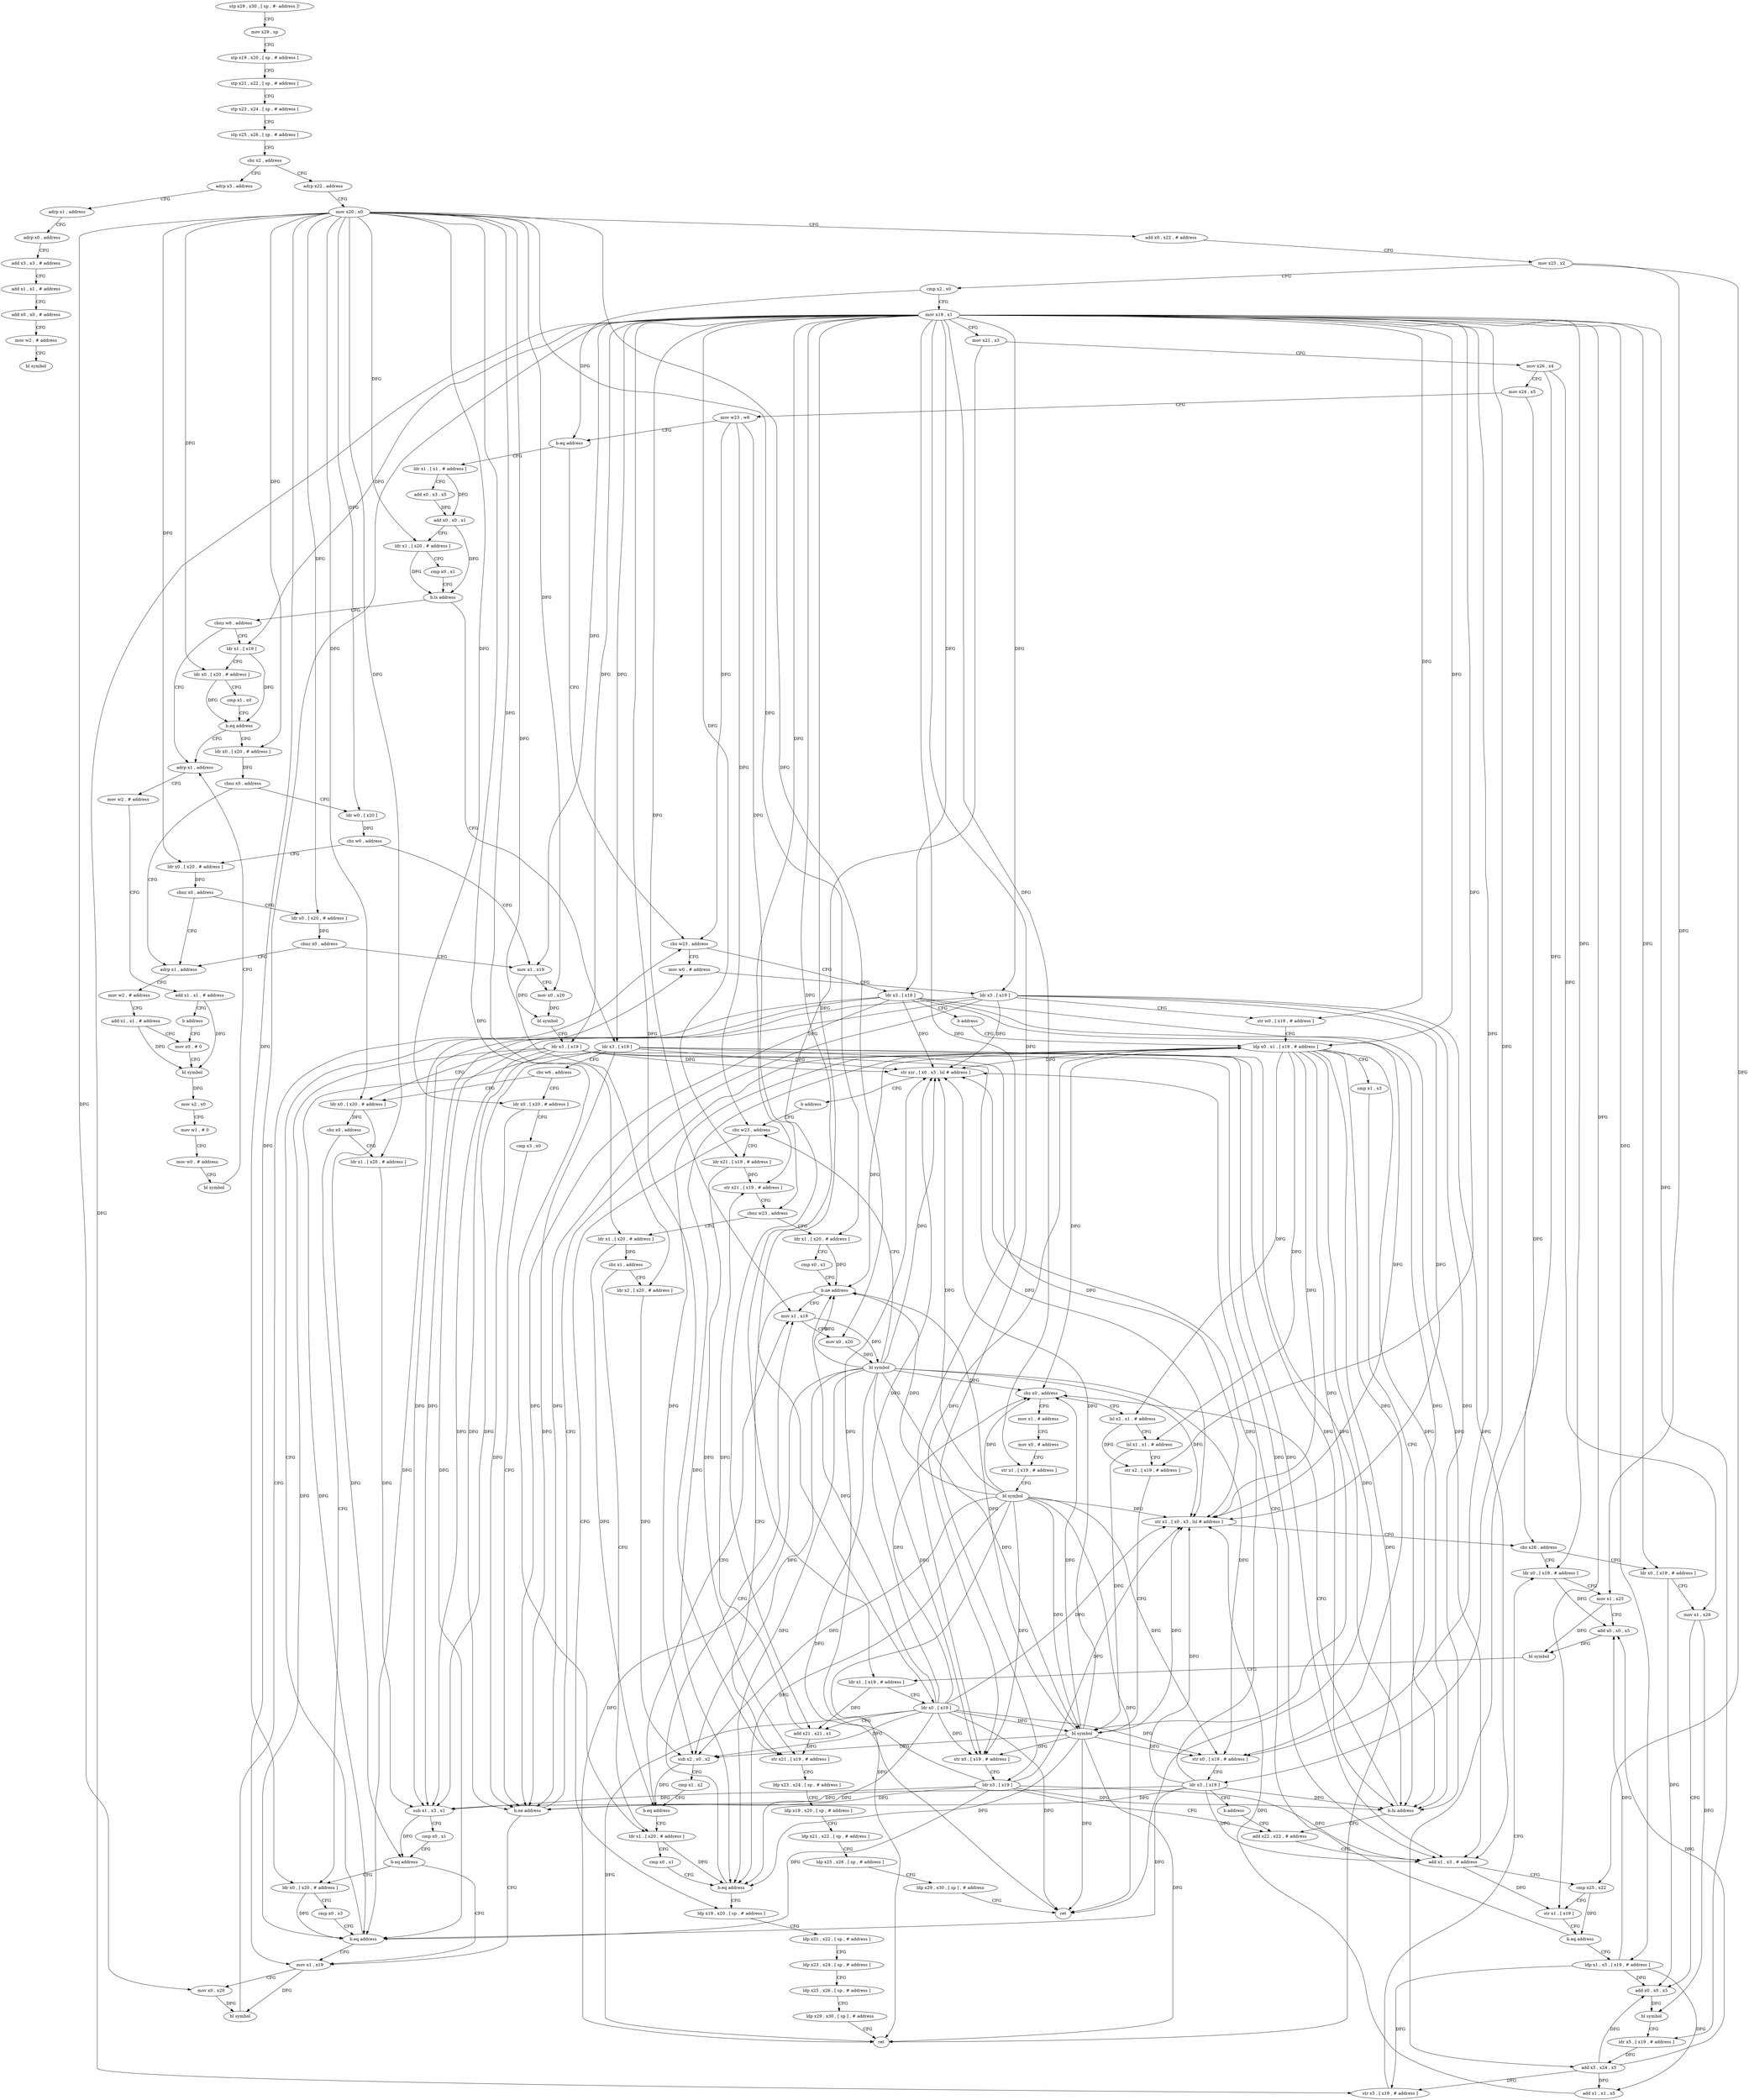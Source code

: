 digraph "func" {
"4260632" [label = "stp x29 , x30 , [ sp , #- address ]!" ]
"4260636" [label = "mov x29 , sp" ]
"4260640" [label = "stp x19 , x20 , [ sp , # address ]" ]
"4260644" [label = "stp x21 , x22 , [ sp , # address ]" ]
"4260648" [label = "stp x23 , x24 , [ sp , # address ]" ]
"4260652" [label = "stp x25 , x26 , [ sp , # address ]" ]
"4260656" [label = "cbz x2 , address" ]
"4261196" [label = "adrp x3 , address" ]
"4260660" [label = "adrp x22 , address" ]
"4261200" [label = "adrp x1 , address" ]
"4261204" [label = "adrp x0 , address" ]
"4261208" [label = "add x3 , x3 , # address" ]
"4261212" [label = "add x1 , x1 , # address" ]
"4261216" [label = "add x0 , x0 , # address" ]
"4261220" [label = "mov w2 , # address" ]
"4261224" [label = "bl symbol" ]
"4260664" [label = "mov x20 , x0" ]
"4260668" [label = "add x0 , x22 , # address" ]
"4260672" [label = "mov x25 , x2" ]
"4260676" [label = "cmp x2 , x0" ]
"4260680" [label = "mov x19 , x1" ]
"4260684" [label = "mov x21 , x3" ]
"4260688" [label = "mov x26 , x4" ]
"4260692" [label = "mov x24 , x5" ]
"4260696" [label = "mov w23 , w6" ]
"4260700" [label = "b.eq address" ]
"4261080" [label = "cbz w23 , address" ]
"4260704" [label = "ldr x1 , [ x1 , # address ]" ]
"4260832" [label = "mov w0 , # address" ]
"4261084" [label = "ldr x3 , [ x19 ]" ]
"4260708" [label = "add x0 , x3 , x5" ]
"4260712" [label = "add x0 , x0 , x1" ]
"4260716" [label = "ldr x1 , [ x20 , # address ]" ]
"4260720" [label = "cmp x0 , x1" ]
"4260724" [label = "b.ls address" ]
"4261048" [label = "ldr x3 , [ x19 ]" ]
"4260728" [label = "cbnz w6 , address" ]
"4260836" [label = "ldr x3 , [ x19 ]" ]
"4260840" [label = "str w0 , [ x19 , # address ]" ]
"4260844" [label = "ldp x0 , x1 , [ x19 , # address ]" ]
"4261088" [label = "b address" ]
"4261052" [label = "cbz w6 , address" ]
"4260796" [label = "ldr x0 , [ x20 , # address ]" ]
"4261056" [label = "ldr x0 , [ x20 , # address ]" ]
"4261264" [label = "adrp x1 , address" ]
"4260732" [label = "ldr x1 , [ x19 ]" ]
"4260884" [label = "add x22 , x22 , # address" ]
"4260888" [label = "add x1 , x3 , # address" ]
"4260892" [label = "cmp x25 , x22" ]
"4260896" [label = "str x1 , [ x19 ]" ]
"4260900" [label = "b.eq address" ]
"4261160" [label = "str xzr , [ x0 , x3 , lsl # address ]" ]
"4260904" [label = "ldp x1 , x5 , [ x19 , # address ]" ]
"4260856" [label = "cbz x0 , address" ]
"4261168" [label = "mov x1 , # address" ]
"4260860" [label = "lsl x2 , x1 , # address" ]
"4260848" [label = "cmp x1 , x3" ]
"4260852" [label = "b.hi address" ]
"4260800" [label = "cbz x0 , address" ]
"4260820" [label = "ldr x0 , [ x20 , # address ]" ]
"4260804" [label = "ldr x1 , [ x20 , # address ]" ]
"4261060" [label = "cmp x3 , x0" ]
"4261064" [label = "b.ne address" ]
"4261068" [label = "mov x1 , x19" ]
"4261268" [label = "mov w2 , # address" ]
"4261272" [label = "add x1 , x1 , # address" ]
"4261276" [label = "b address" ]
"4261240" [label = "mov x0 , # 0" ]
"4260736" [label = "ldr x0 , [ x20 , # address ]" ]
"4260740" [label = "cmp x1 , x0" ]
"4260744" [label = "b.eq address" ]
"4260748" [label = "ldr x0 , [ x20 , # address ]" ]
"4261164" [label = "b address" ]
"4261120" [label = "cbz w23 , address" ]
"4260908" [label = "add x1 , x1 , x5" ]
"4260912" [label = "str x1 , [ x0 , x3 , lsl # address ]" ]
"4260916" [label = "cbz x26 , address" ]
"4260948" [label = "ldr x0 , [ x19 , # address ]" ]
"4260920" [label = "ldr x0 , [ x19 , # address ]" ]
"4261172" [label = "mov x0 , # address" ]
"4261176" [label = "str x1 , [ x19 , # address ]" ]
"4261180" [label = "bl symbol" ]
"4261184" [label = "str x0 , [ x19 , # address ]" ]
"4261188" [label = "ldr x3 , [ x19 ]" ]
"4261192" [label = "b address" ]
"4260864" [label = "lsl x1 , x1 , # address" ]
"4260868" [label = "str x2 , [ x19 , # address ]" ]
"4260872" [label = "bl symbol" ]
"4260876" [label = "str x0 , [ x19 , # address ]" ]
"4260880" [label = "ldr x3 , [ x19 ]" ]
"4260824" [label = "cmp x0 , x3" ]
"4260828" [label = "b.eq address" ]
"4260808" [label = "sub x1 , x3 , x1" ]
"4260812" [label = "cmp x0 , x1" ]
"4260816" [label = "b.eq address" ]
"4261072" [label = "mov x0 , x20" ]
"4261076" [label = "bl symbol" ]
"4261244" [label = "bl symbol" ]
"4261248" [label = "mov x2 , x0" ]
"4261252" [label = "mov w1 , # 0" ]
"4261256" [label = "mov w0 , # address" ]
"4261260" [label = "bl symbol" ]
"4260752" [label = "cbnz x0 , address" ]
"4261228" [label = "adrp x1 , address" ]
"4260756" [label = "ldr w0 , [ x20 ]" ]
"4261020" [label = "ldp x19 , x20 , [ sp , # address ]" ]
"4261124" [label = "ldr x21 , [ x19 , # address ]" ]
"4260952" [label = "mov x1 , x25" ]
"4260956" [label = "add x0 , x0 , x5" ]
"4260960" [label = "bl symbol" ]
"4260964" [label = "ldr x1 , [ x19 , # address ]" ]
"4260968" [label = "ldr x0 , [ x19 ]" ]
"4260972" [label = "add x21 , x21 , x1" ]
"4260976" [label = "str x21 , [ x19 , # address ]" ]
"4260980" [label = "cbnz w23 , address" ]
"4261096" [label = "ldr x1 , [ x20 , # address ]" ]
"4260984" [label = "ldr x1 , [ x20 , # address ]" ]
"4260924" [label = "mov x1 , x26" ]
"4260928" [label = "add x0 , x0 , x5" ]
"4260932" [label = "bl symbol" ]
"4260936" [label = "ldr x5 , [ x19 , # address ]" ]
"4260940" [label = "add x5 , x24 , x5" ]
"4260944" [label = "str x5 , [ x19 , # address ]" ]
"4261232" [label = "mov w2 , # address" ]
"4261236" [label = "add x1 , x1 , # address" ]
"4260760" [label = "cbz w0 , address" ]
"4260780" [label = "mov x1 , x19" ]
"4260764" [label = "ldr x0 , [ x20 , # address ]" ]
"4261024" [label = "ldp x21 , x22 , [ sp , # address ]" ]
"4261028" [label = "ldp x23 , x24 , [ sp , # address ]" ]
"4261032" [label = "ldp x25 , x26 , [ sp , # address ]" ]
"4261036" [label = "ldp x29 , x30 , [ sp ] , # address" ]
"4261040" [label = "ret" ]
"4261128" [label = "str x21 , [ x19 , # address ]" ]
"4261100" [label = "cmp x0 , x1" ]
"4261104" [label = "b.ne address" ]
"4261108" [label = "mov x1 , x19" ]
"4260988" [label = "cbz x1 , address" ]
"4261008" [label = "ldr x1 , [ x20 , # address ]" ]
"4260992" [label = "ldr x2 , [ x20 , # address ]" ]
"4260784" [label = "mov x0 , x20" ]
"4260788" [label = "bl symbol" ]
"4260792" [label = "ldr x3 , [ x19 ]" ]
"4260768" [label = "cbnz x0 , address" ]
"4260772" [label = "ldr x0 , [ x20 , # address ]" ]
"4261132" [label = "ldp x23 , x24 , [ sp , # address ]" ]
"4261136" [label = "ldp x19 , x20 , [ sp , # address ]" ]
"4261140" [label = "ldp x21 , x22 , [ sp , # address ]" ]
"4261144" [label = "ldp x25 , x26 , [ sp , # address ]" ]
"4261148" [label = "ldp x29 , x30 , [ sp ] , # address" ]
"4261152" [label = "ret" ]
"4261112" [label = "mov x0 , x20" ]
"4261116" [label = "bl symbol" ]
"4261012" [label = "cmp x0 , x1" ]
"4261016" [label = "b.eq address" ]
"4260996" [label = "sub x2 , x0 , x2" ]
"4261000" [label = "cmp x1 , x2" ]
"4261004" [label = "b.eq address" ]
"4260776" [label = "cbnz x0 , address" ]
"4260632" -> "4260636" [ label = "CFG" ]
"4260636" -> "4260640" [ label = "CFG" ]
"4260640" -> "4260644" [ label = "CFG" ]
"4260644" -> "4260648" [ label = "CFG" ]
"4260648" -> "4260652" [ label = "CFG" ]
"4260652" -> "4260656" [ label = "CFG" ]
"4260656" -> "4261196" [ label = "CFG" ]
"4260656" -> "4260660" [ label = "CFG" ]
"4261196" -> "4261200" [ label = "CFG" ]
"4260660" -> "4260664" [ label = "CFG" ]
"4261200" -> "4261204" [ label = "CFG" ]
"4261204" -> "4261208" [ label = "CFG" ]
"4261208" -> "4261212" [ label = "CFG" ]
"4261212" -> "4261216" [ label = "CFG" ]
"4261216" -> "4261220" [ label = "CFG" ]
"4261220" -> "4261224" [ label = "CFG" ]
"4260664" -> "4260668" [ label = "CFG" ]
"4260664" -> "4260716" [ label = "DFG" ]
"4260664" -> "4260796" [ label = "DFG" ]
"4260664" -> "4261056" [ label = "DFG" ]
"4260664" -> "4260736" [ label = "DFG" ]
"4260664" -> "4260820" [ label = "DFG" ]
"4260664" -> "4260804" [ label = "DFG" ]
"4260664" -> "4261072" [ label = "DFG" ]
"4260664" -> "4260748" [ label = "DFG" ]
"4260664" -> "4260756" [ label = "DFG" ]
"4260664" -> "4260784" [ label = "DFG" ]
"4260664" -> "4260764" [ label = "DFG" ]
"4260664" -> "4261096" [ label = "DFG" ]
"4260664" -> "4260984" [ label = "DFG" ]
"4260664" -> "4260772" [ label = "DFG" ]
"4260664" -> "4261112" [ label = "DFG" ]
"4260664" -> "4261008" [ label = "DFG" ]
"4260664" -> "4260992" [ label = "DFG" ]
"4260668" -> "4260672" [ label = "CFG" ]
"4260672" -> "4260676" [ label = "CFG" ]
"4260672" -> "4260892" [ label = "DFG" ]
"4260672" -> "4260952" [ label = "DFG" ]
"4260676" -> "4260680" [ label = "CFG" ]
"4260676" -> "4260700" [ label = "DFG" ]
"4260680" -> "4260684" [ label = "CFG" ]
"4260680" -> "4260836" [ label = "DFG" ]
"4260680" -> "4260840" [ label = "DFG" ]
"4260680" -> "4261084" [ label = "DFG" ]
"4260680" -> "4261048" [ label = "DFG" ]
"4260680" -> "4260844" [ label = "DFG" ]
"4260680" -> "4260732" [ label = "DFG" ]
"4260680" -> "4260896" [ label = "DFG" ]
"4260680" -> "4261068" [ label = "DFG" ]
"4260680" -> "4260904" [ label = "DFG" ]
"4260680" -> "4261176" [ label = "DFG" ]
"4260680" -> "4261184" [ label = "DFG" ]
"4260680" -> "4261188" [ label = "DFG" ]
"4260680" -> "4260868" [ label = "DFG" ]
"4260680" -> "4260876" [ label = "DFG" ]
"4260680" -> "4260880" [ label = "DFG" ]
"4260680" -> "4260948" [ label = "DFG" ]
"4260680" -> "4260964" [ label = "DFG" ]
"4260680" -> "4260968" [ label = "DFG" ]
"4260680" -> "4260976" [ label = "DFG" ]
"4260680" -> "4260920" [ label = "DFG" ]
"4260680" -> "4260936" [ label = "DFG" ]
"4260680" -> "4260944" [ label = "DFG" ]
"4260680" -> "4260780" [ label = "DFG" ]
"4260680" -> "4260792" [ label = "DFG" ]
"4260680" -> "4261124" [ label = "DFG" ]
"4260680" -> "4261128" [ label = "DFG" ]
"4260680" -> "4261108" [ label = "DFG" ]
"4260684" -> "4260688" [ label = "CFG" ]
"4260684" -> "4260972" [ label = "DFG" ]
"4260688" -> "4260692" [ label = "CFG" ]
"4260688" -> "4260916" [ label = "DFG" ]
"4260688" -> "4260924" [ label = "DFG" ]
"4260692" -> "4260696" [ label = "CFG" ]
"4260692" -> "4260940" [ label = "DFG" ]
"4260696" -> "4260700" [ label = "CFG" ]
"4260696" -> "4261080" [ label = "DFG" ]
"4260696" -> "4261120" [ label = "DFG" ]
"4260696" -> "4260980" [ label = "DFG" ]
"4260700" -> "4261080" [ label = "CFG" ]
"4260700" -> "4260704" [ label = "CFG" ]
"4261080" -> "4260832" [ label = "CFG" ]
"4261080" -> "4261084" [ label = "CFG" ]
"4260704" -> "4260708" [ label = "CFG" ]
"4260704" -> "4260712" [ label = "DFG" ]
"4260832" -> "4260836" [ label = "CFG" ]
"4261084" -> "4261088" [ label = "CFG" ]
"4261084" -> "4260852" [ label = "DFG" ]
"4261084" -> "4261064" [ label = "DFG" ]
"4261084" -> "4260888" [ label = "DFG" ]
"4261084" -> "4260828" [ label = "DFG" ]
"4261084" -> "4260808" [ label = "DFG" ]
"4261084" -> "4261160" [ label = "DFG" ]
"4261084" -> "4260912" [ label = "DFG" ]
"4260708" -> "4260712" [ label = "DFG" ]
"4260712" -> "4260716" [ label = "CFG" ]
"4260712" -> "4260724" [ label = "DFG" ]
"4260716" -> "4260720" [ label = "CFG" ]
"4260716" -> "4260724" [ label = "DFG" ]
"4260720" -> "4260724" [ label = "CFG" ]
"4260724" -> "4261048" [ label = "CFG" ]
"4260724" -> "4260728" [ label = "CFG" ]
"4261048" -> "4261052" [ label = "CFG" ]
"4261048" -> "4260852" [ label = "DFG" ]
"4261048" -> "4261064" [ label = "DFG" ]
"4261048" -> "4260888" [ label = "DFG" ]
"4261048" -> "4260828" [ label = "DFG" ]
"4261048" -> "4260808" [ label = "DFG" ]
"4261048" -> "4261160" [ label = "DFG" ]
"4261048" -> "4260912" [ label = "DFG" ]
"4260728" -> "4261264" [ label = "CFG" ]
"4260728" -> "4260732" [ label = "CFG" ]
"4260836" -> "4260840" [ label = "CFG" ]
"4260836" -> "4260852" [ label = "DFG" ]
"4260836" -> "4261064" [ label = "DFG" ]
"4260836" -> "4260888" [ label = "DFG" ]
"4260836" -> "4260828" [ label = "DFG" ]
"4260836" -> "4260808" [ label = "DFG" ]
"4260836" -> "4261160" [ label = "DFG" ]
"4260836" -> "4260912" [ label = "DFG" ]
"4260840" -> "4260844" [ label = "CFG" ]
"4260844" -> "4260848" [ label = "CFG" ]
"4260844" -> "4260856" [ label = "DFG" ]
"4260844" -> "4261160" [ label = "DFG" ]
"4260844" -> "4260912" [ label = "DFG" ]
"4260844" -> "4261184" [ label = "DFG" ]
"4260844" -> "4260872" [ label = "DFG" ]
"4260844" -> "4260876" [ label = "DFG" ]
"4260844" -> "4261040" [ label = "DFG" ]
"4260844" -> "4261104" [ label = "DFG" ]
"4260844" -> "4261152" [ label = "DFG" ]
"4260844" -> "4261016" [ label = "DFG" ]
"4260844" -> "4260996" [ label = "DFG" ]
"4260844" -> "4260852" [ label = "DFG" ]
"4260844" -> "4260860" [ label = "DFG" ]
"4260844" -> "4260864" [ label = "DFG" ]
"4261088" -> "4260844" [ label = "CFG" ]
"4261052" -> "4260796" [ label = "CFG" ]
"4261052" -> "4261056" [ label = "CFG" ]
"4260796" -> "4260800" [ label = "DFG" ]
"4260796" -> "4260816" [ label = "DFG" ]
"4261056" -> "4261060" [ label = "CFG" ]
"4261056" -> "4261064" [ label = "DFG" ]
"4261264" -> "4261268" [ label = "CFG" ]
"4260732" -> "4260736" [ label = "CFG" ]
"4260732" -> "4260744" [ label = "DFG" ]
"4260884" -> "4260888" [ label = "CFG" ]
"4260888" -> "4260892" [ label = "CFG" ]
"4260888" -> "4260896" [ label = "DFG" ]
"4260892" -> "4260896" [ label = "CFG" ]
"4260892" -> "4260900" [ label = "DFG" ]
"4260896" -> "4260900" [ label = "CFG" ]
"4260900" -> "4261160" [ label = "CFG" ]
"4260900" -> "4260904" [ label = "CFG" ]
"4261160" -> "4261164" [ label = "CFG" ]
"4260904" -> "4260908" [ label = "DFG" ]
"4260904" -> "4260956" [ label = "DFG" ]
"4260904" -> "4260928" [ label = "DFG" ]
"4260904" -> "4260944" [ label = "DFG" ]
"4260856" -> "4261168" [ label = "CFG" ]
"4260856" -> "4260860" [ label = "CFG" ]
"4261168" -> "4261172" [ label = "CFG" ]
"4260860" -> "4260864" [ label = "CFG" ]
"4260860" -> "4260868" [ label = "DFG" ]
"4260848" -> "4260852" [ label = "CFG" ]
"4260852" -> "4260884" [ label = "CFG" ]
"4260852" -> "4260856" [ label = "CFG" ]
"4260800" -> "4260820" [ label = "CFG" ]
"4260800" -> "4260804" [ label = "CFG" ]
"4260820" -> "4260824" [ label = "CFG" ]
"4260820" -> "4260828" [ label = "DFG" ]
"4260804" -> "4260808" [ label = "DFG" ]
"4261060" -> "4261064" [ label = "CFG" ]
"4261064" -> "4260844" [ label = "CFG" ]
"4261064" -> "4261068" [ label = "CFG" ]
"4261068" -> "4261072" [ label = "CFG" ]
"4261068" -> "4261076" [ label = "DFG" ]
"4261268" -> "4261272" [ label = "CFG" ]
"4261272" -> "4261276" [ label = "CFG" ]
"4261272" -> "4261244" [ label = "DFG" ]
"4261276" -> "4261240" [ label = "CFG" ]
"4261240" -> "4261244" [ label = "CFG" ]
"4260736" -> "4260740" [ label = "CFG" ]
"4260736" -> "4260744" [ label = "DFG" ]
"4260740" -> "4260744" [ label = "CFG" ]
"4260744" -> "4261264" [ label = "CFG" ]
"4260744" -> "4260748" [ label = "CFG" ]
"4260748" -> "4260752" [ label = "DFG" ]
"4261164" -> "4261120" [ label = "CFG" ]
"4261120" -> "4261020" [ label = "CFG" ]
"4261120" -> "4261124" [ label = "CFG" ]
"4260908" -> "4260912" [ label = "DFG" ]
"4260912" -> "4260916" [ label = "CFG" ]
"4260916" -> "4260948" [ label = "CFG" ]
"4260916" -> "4260920" [ label = "CFG" ]
"4260948" -> "4260952" [ label = "CFG" ]
"4260948" -> "4260956" [ label = "DFG" ]
"4260920" -> "4260924" [ label = "CFG" ]
"4260920" -> "4260928" [ label = "DFG" ]
"4261172" -> "4261176" [ label = "CFG" ]
"4261176" -> "4261180" [ label = "CFG" ]
"4261180" -> "4261184" [ label = "DFG" ]
"4261180" -> "4260856" [ label = "DFG" ]
"4261180" -> "4261160" [ label = "DFG" ]
"4261180" -> "4260912" [ label = "DFG" ]
"4261180" -> "4260872" [ label = "DFG" ]
"4261180" -> "4260876" [ label = "DFG" ]
"4261180" -> "4261040" [ label = "DFG" ]
"4261180" -> "4261104" [ label = "DFG" ]
"4261180" -> "4261152" [ label = "DFG" ]
"4261180" -> "4261016" [ label = "DFG" ]
"4261180" -> "4260996" [ label = "DFG" ]
"4261184" -> "4261188" [ label = "CFG" ]
"4261188" -> "4261192" [ label = "CFG" ]
"4261188" -> "4260852" [ label = "DFG" ]
"4261188" -> "4260888" [ label = "DFG" ]
"4261188" -> "4260828" [ label = "DFG" ]
"4261188" -> "4261160" [ label = "DFG" ]
"4261188" -> "4261064" [ label = "DFG" ]
"4261188" -> "4260808" [ label = "DFG" ]
"4261188" -> "4260912" [ label = "DFG" ]
"4261192" -> "4260884" [ label = "CFG" ]
"4260864" -> "4260868" [ label = "CFG" ]
"4260864" -> "4260872" [ label = "DFG" ]
"4260868" -> "4260872" [ label = "CFG" ]
"4260872" -> "4260876" [ label = "DFG" ]
"4260872" -> "4260856" [ label = "DFG" ]
"4260872" -> "4261184" [ label = "DFG" ]
"4260872" -> "4261160" [ label = "DFG" ]
"4260872" -> "4260912" [ label = "DFG" ]
"4260872" -> "4261040" [ label = "DFG" ]
"4260872" -> "4261104" [ label = "DFG" ]
"4260872" -> "4261152" [ label = "DFG" ]
"4260872" -> "4261016" [ label = "DFG" ]
"4260872" -> "4260996" [ label = "DFG" ]
"4260876" -> "4260880" [ label = "CFG" ]
"4260880" -> "4260884" [ label = "CFG" ]
"4260880" -> "4260852" [ label = "DFG" ]
"4260880" -> "4260888" [ label = "DFG" ]
"4260880" -> "4260828" [ label = "DFG" ]
"4260880" -> "4261160" [ label = "DFG" ]
"4260880" -> "4261064" [ label = "DFG" ]
"4260880" -> "4260808" [ label = "DFG" ]
"4260880" -> "4260912" [ label = "DFG" ]
"4260824" -> "4260828" [ label = "CFG" ]
"4260828" -> "4261068" [ label = "CFG" ]
"4260828" -> "4260832" [ label = "CFG" ]
"4260808" -> "4260812" [ label = "CFG" ]
"4260808" -> "4260816" [ label = "DFG" ]
"4260812" -> "4260816" [ label = "CFG" ]
"4260816" -> "4261068" [ label = "CFG" ]
"4260816" -> "4260820" [ label = "CFG" ]
"4261072" -> "4261076" [ label = "DFG" ]
"4261076" -> "4261080" [ label = "CFG" ]
"4261244" -> "4261248" [ label = "DFG" ]
"4261248" -> "4261252" [ label = "CFG" ]
"4261252" -> "4261256" [ label = "CFG" ]
"4261256" -> "4261260" [ label = "CFG" ]
"4261260" -> "4261264" [ label = "CFG" ]
"4260752" -> "4261228" [ label = "CFG" ]
"4260752" -> "4260756" [ label = "CFG" ]
"4261228" -> "4261232" [ label = "CFG" ]
"4260756" -> "4260760" [ label = "DFG" ]
"4261020" -> "4261024" [ label = "CFG" ]
"4261124" -> "4261128" [ label = "DFG" ]
"4261124" -> "4260976" [ label = "DFG" ]
"4260952" -> "4260956" [ label = "CFG" ]
"4260952" -> "4260960" [ label = "DFG" ]
"4260956" -> "4260960" [ label = "DFG" ]
"4260960" -> "4260964" [ label = "CFG" ]
"4260964" -> "4260968" [ label = "CFG" ]
"4260964" -> "4260972" [ label = "DFG" ]
"4260968" -> "4260972" [ label = "CFG" ]
"4260968" -> "4260856" [ label = "DFG" ]
"4260968" -> "4261184" [ label = "DFG" ]
"4260968" -> "4260876" [ label = "DFG" ]
"4260968" -> "4261160" [ label = "DFG" ]
"4260968" -> "4260912" [ label = "DFG" ]
"4260968" -> "4260872" [ label = "DFG" ]
"4260968" -> "4261040" [ label = "DFG" ]
"4260968" -> "4261104" [ label = "DFG" ]
"4260968" -> "4261152" [ label = "DFG" ]
"4260968" -> "4261016" [ label = "DFG" ]
"4260968" -> "4260996" [ label = "DFG" ]
"4260972" -> "4260976" [ label = "DFG" ]
"4260972" -> "4261128" [ label = "DFG" ]
"4260976" -> "4260980" [ label = "CFG" ]
"4260980" -> "4261096" [ label = "CFG" ]
"4260980" -> "4260984" [ label = "CFG" ]
"4261096" -> "4261100" [ label = "CFG" ]
"4261096" -> "4261104" [ label = "DFG" ]
"4260984" -> "4260988" [ label = "DFG" ]
"4260984" -> "4261004" [ label = "DFG" ]
"4260924" -> "4260928" [ label = "CFG" ]
"4260924" -> "4260932" [ label = "DFG" ]
"4260928" -> "4260932" [ label = "DFG" ]
"4260932" -> "4260936" [ label = "CFG" ]
"4260936" -> "4260940" [ label = "DFG" ]
"4260940" -> "4260944" [ label = "DFG" ]
"4260940" -> "4260908" [ label = "DFG" ]
"4260940" -> "4260956" [ label = "DFG" ]
"4260940" -> "4260928" [ label = "DFG" ]
"4260944" -> "4260948" [ label = "CFG" ]
"4261232" -> "4261236" [ label = "CFG" ]
"4261236" -> "4261240" [ label = "CFG" ]
"4261236" -> "4261244" [ label = "DFG" ]
"4260760" -> "4260780" [ label = "CFG" ]
"4260760" -> "4260764" [ label = "CFG" ]
"4260780" -> "4260784" [ label = "CFG" ]
"4260780" -> "4260788" [ label = "DFG" ]
"4260764" -> "4260768" [ label = "DFG" ]
"4261024" -> "4261028" [ label = "CFG" ]
"4261028" -> "4261032" [ label = "CFG" ]
"4261032" -> "4261036" [ label = "CFG" ]
"4261036" -> "4261040" [ label = "CFG" ]
"4261128" -> "4261132" [ label = "CFG" ]
"4261100" -> "4261104" [ label = "CFG" ]
"4261104" -> "4261128" [ label = "CFG" ]
"4261104" -> "4261108" [ label = "CFG" ]
"4261108" -> "4261112" [ label = "CFG" ]
"4261108" -> "4261116" [ label = "DFG" ]
"4260988" -> "4261008" [ label = "CFG" ]
"4260988" -> "4260992" [ label = "CFG" ]
"4261008" -> "4261012" [ label = "CFG" ]
"4261008" -> "4261016" [ label = "DFG" ]
"4260992" -> "4260996" [ label = "DFG" ]
"4260784" -> "4260788" [ label = "DFG" ]
"4260788" -> "4260792" [ label = "CFG" ]
"4260792" -> "4260796" [ label = "CFG" ]
"4260792" -> "4260852" [ label = "DFG" ]
"4260792" -> "4260888" [ label = "DFG" ]
"4260792" -> "4260828" [ label = "DFG" ]
"4260792" -> "4261160" [ label = "DFG" ]
"4260792" -> "4261064" [ label = "DFG" ]
"4260792" -> "4260808" [ label = "DFG" ]
"4260792" -> "4260912" [ label = "DFG" ]
"4260768" -> "4261228" [ label = "CFG" ]
"4260768" -> "4260772" [ label = "CFG" ]
"4260772" -> "4260776" [ label = "DFG" ]
"4261132" -> "4261136" [ label = "CFG" ]
"4261136" -> "4261140" [ label = "CFG" ]
"4261140" -> "4261144" [ label = "CFG" ]
"4261144" -> "4261148" [ label = "CFG" ]
"4261148" -> "4261152" [ label = "CFG" ]
"4261112" -> "4261116" [ label = "DFG" ]
"4261116" -> "4261120" [ label = "CFG" ]
"4261116" -> "4260856" [ label = "DFG" ]
"4261116" -> "4261184" [ label = "DFG" ]
"4261116" -> "4260876" [ label = "DFG" ]
"4261116" -> "4261160" [ label = "DFG" ]
"4261116" -> "4260912" [ label = "DFG" ]
"4261116" -> "4260872" [ label = "DFG" ]
"4261116" -> "4261040" [ label = "DFG" ]
"4261116" -> "4261104" [ label = "DFG" ]
"4261116" -> "4261152" [ label = "DFG" ]
"4261116" -> "4261016" [ label = "DFG" ]
"4261116" -> "4260996" [ label = "DFG" ]
"4261012" -> "4261016" [ label = "CFG" ]
"4261016" -> "4261108" [ label = "CFG" ]
"4261016" -> "4261020" [ label = "CFG" ]
"4260996" -> "4261000" [ label = "CFG" ]
"4260996" -> "4261004" [ label = "DFG" ]
"4261000" -> "4261004" [ label = "CFG" ]
"4261004" -> "4261108" [ label = "CFG" ]
"4261004" -> "4261008" [ label = "CFG" ]
"4260776" -> "4261228" [ label = "CFG" ]
"4260776" -> "4260780" [ label = "CFG" ]
}
